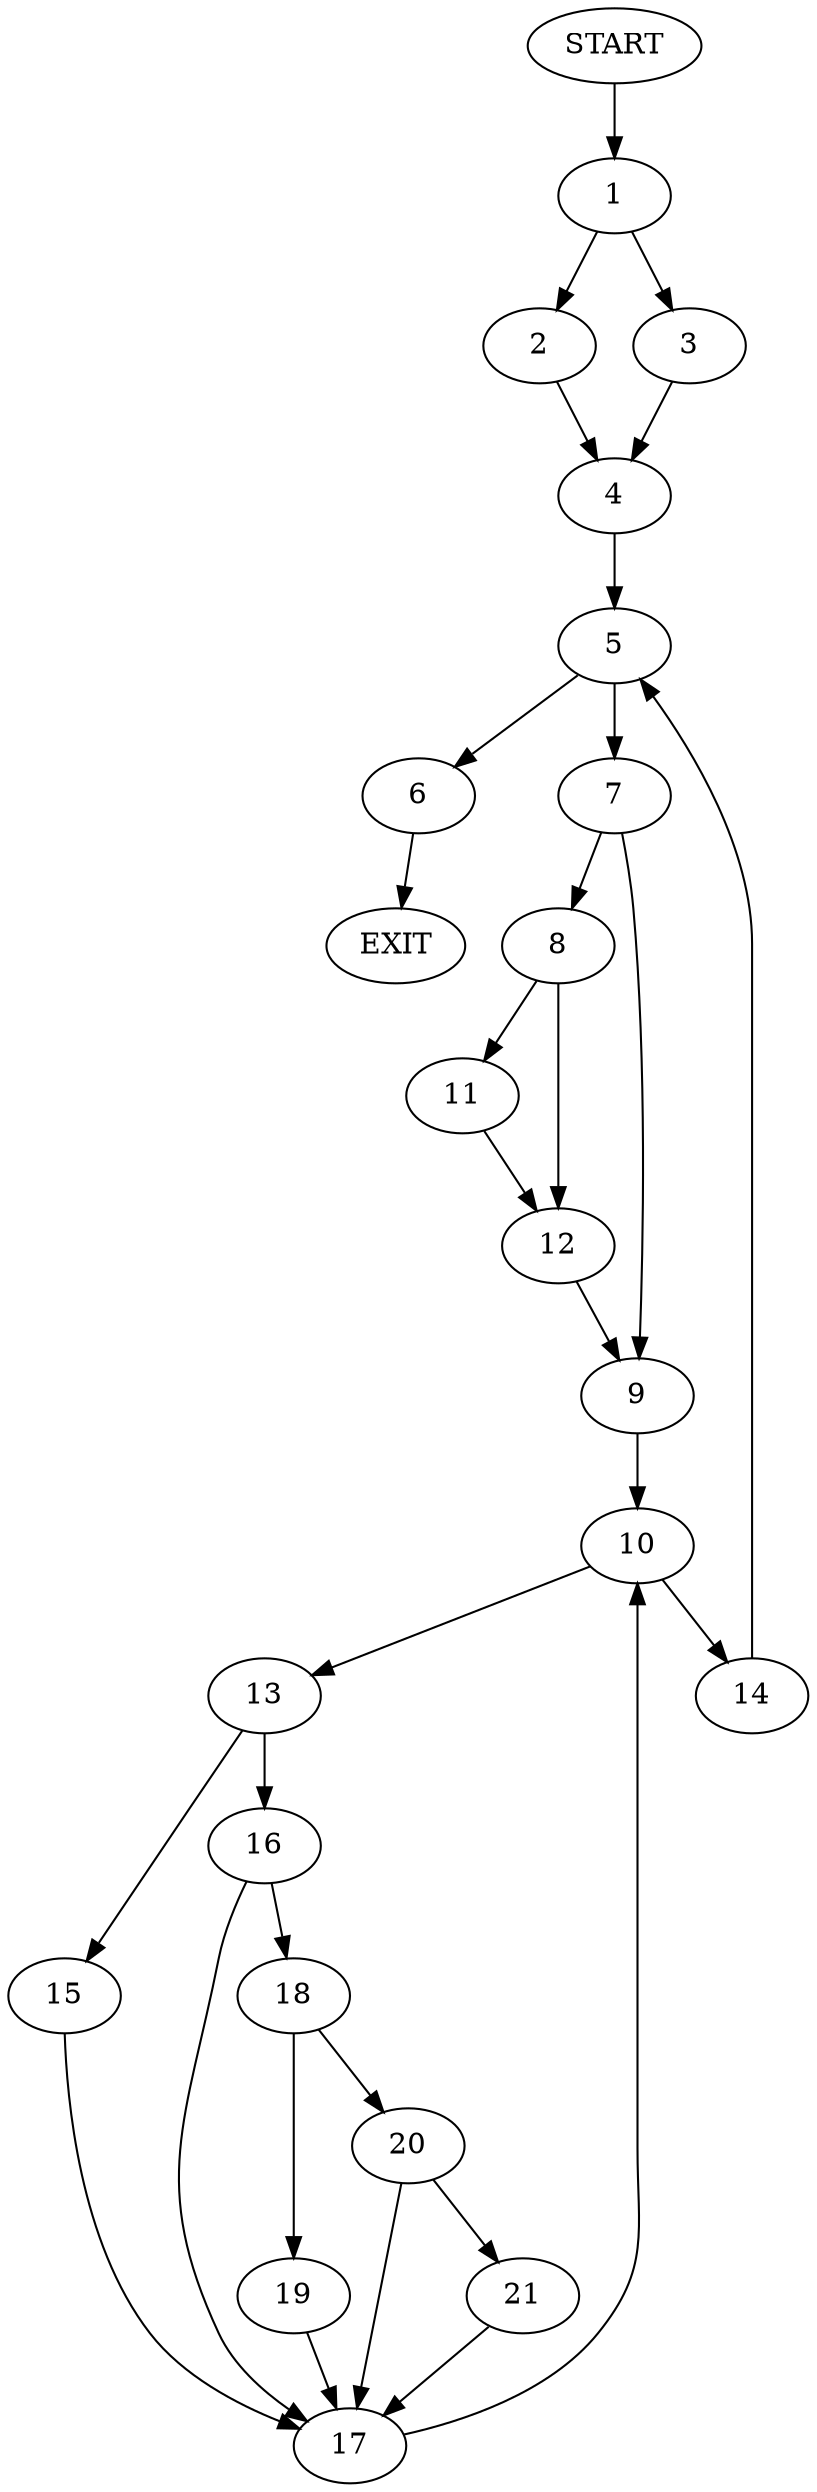 digraph {
0 [label="START"]
22 [label="EXIT"]
0 -> 1
1 -> 2
1 -> 3
3 -> 4
2 -> 4
4 -> 5
5 -> 6
5 -> 7
7 -> 8
7 -> 9
6 -> 22
9 -> 10
8 -> 11
8 -> 12
12 -> 9
11 -> 12
10 -> 13
10 -> 14
14 -> 5
13 -> 15
13 -> 16
16 -> 17
16 -> 18
15 -> 17
17 -> 10
18 -> 19
18 -> 20
20 -> 17
20 -> 21
19 -> 17
21 -> 17
}
